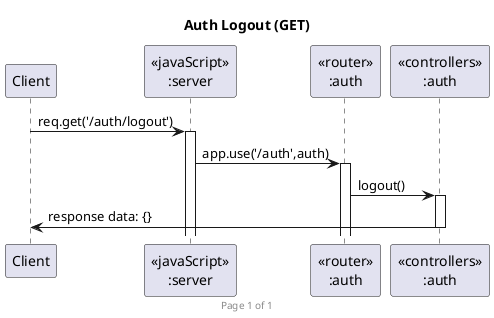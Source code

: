 @startuml Auth Logout (GET)

footer Page %page% of %lastpage%
title "Auth Logout (GET)"

participant "Client" as client
participant "<<javaScript>>\n:server" as server
participant "<<router>>\n:auth" as routerAuth
participant "<<controllers>>\n:auth" as controllersAuth

client->server ++:req.get('/auth/logout')
server->routerAuth ++:app.use('/auth',auth)
routerAuth -> controllersAuth ++:logout()
controllersAuth->client --:response data: {}

@enduml
